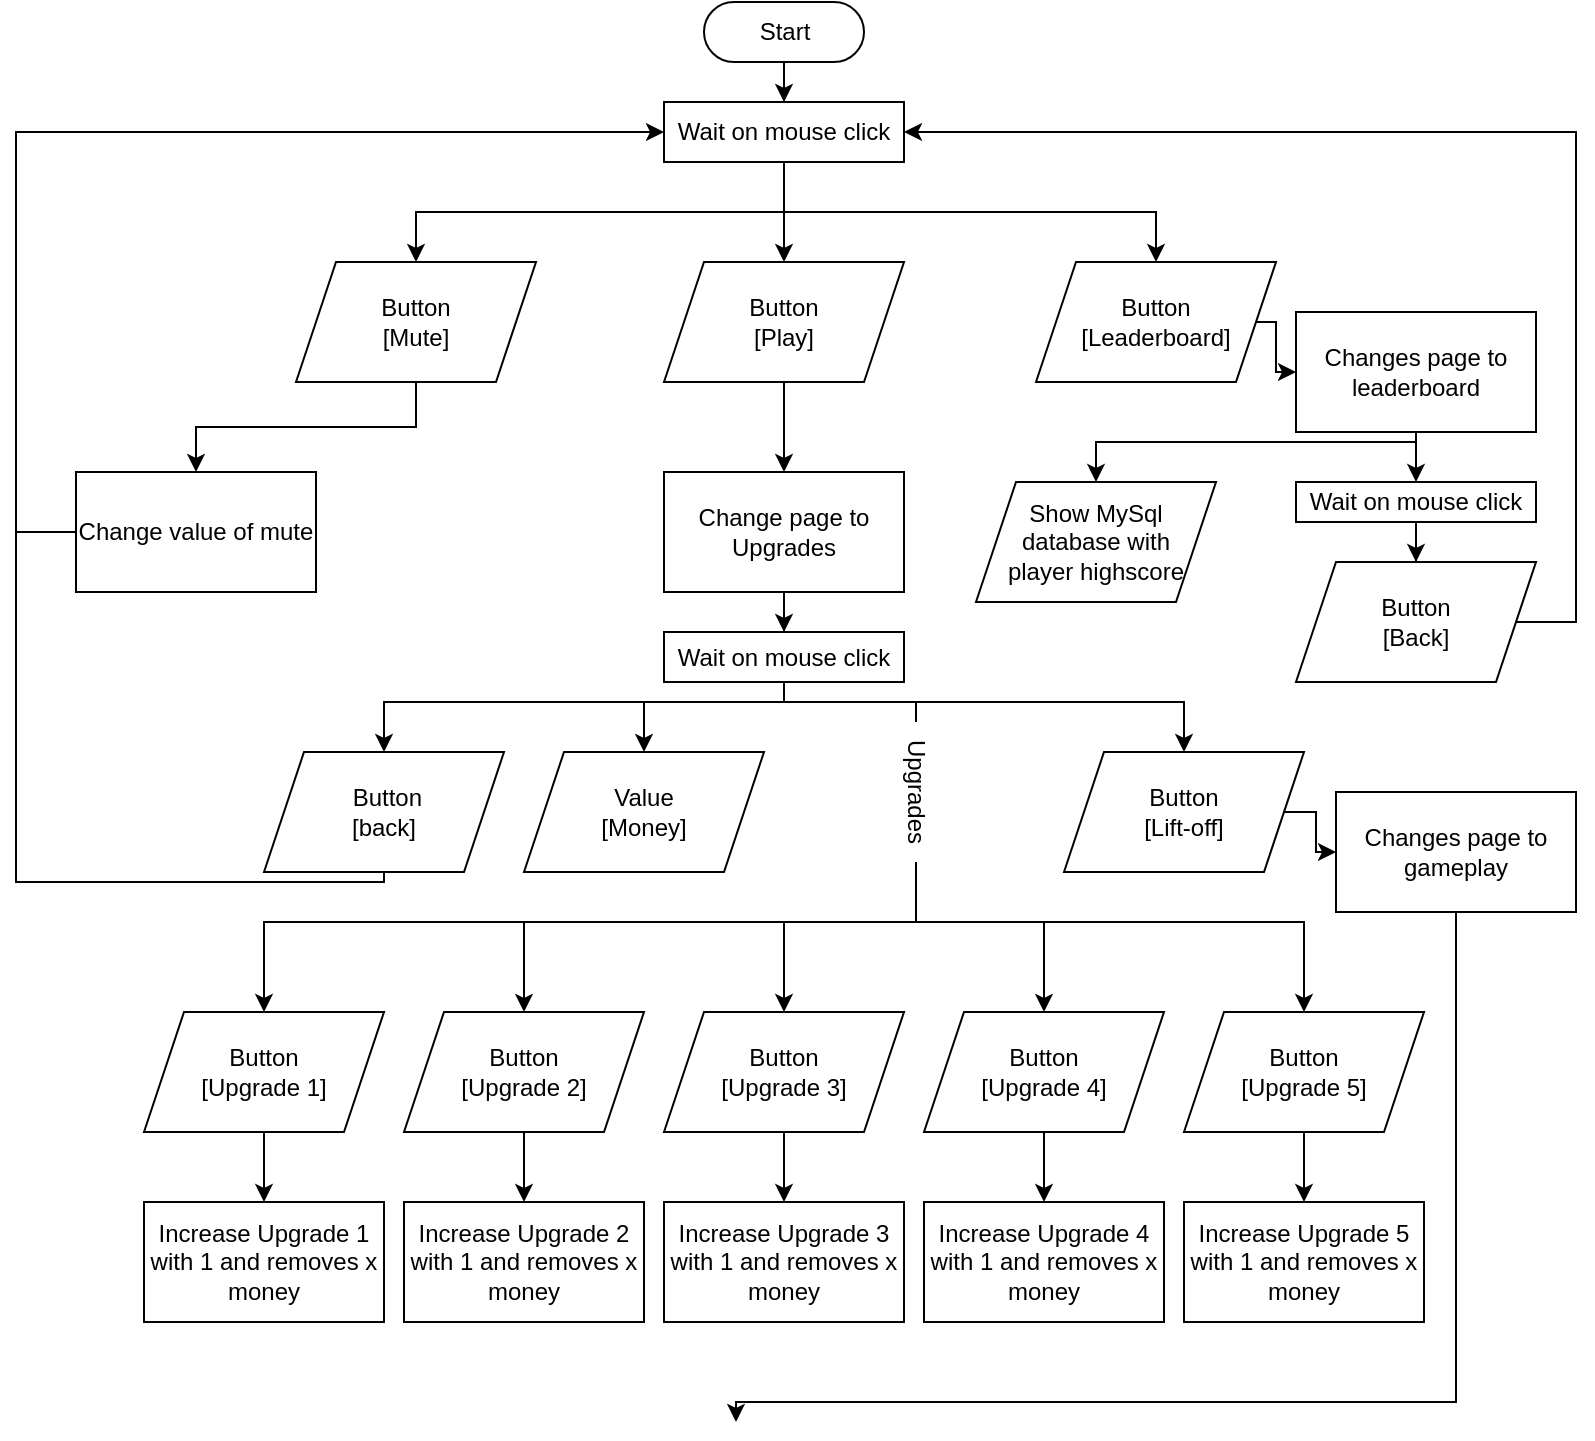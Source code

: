 <mxfile version="20.4.0" type="github" pages="2">
  <diagram id="JRtO3uCRSGHWPy1Gsi4H" name="Home">
    <mxGraphModel dx="1138" dy="603" grid="1" gridSize="10" guides="1" tooltips="1" connect="1" arrows="1" fold="1" page="1" pageScale="1" pageWidth="827" pageHeight="1169" background="none" math="0" shadow="0">
      <root>
        <mxCell id="0" />
        <mxCell id="1" parent="0" />
        <mxCell id="j-AFLuwUAug6J3NakIzQ-23" value="" style="edgeStyle=orthogonalEdgeStyle;rounded=0;orthogonalLoop=1;jettySize=auto;html=1;" edge="1" parent="1" source="wWn_Wf7Ni0Wo3wGpxMCp-1" target="j-AFLuwUAug6J3NakIzQ-22">
          <mxGeometry relative="1" as="geometry" />
        </mxCell>
        <mxCell id="wWn_Wf7Ni0Wo3wGpxMCp-1" value="Start" style="html=1;dashed=0;whitespace=wrap;shape=mxgraph.dfd.start" vertex="1" parent="1">
          <mxGeometry x="374" y="20" width="80" height="30" as="geometry" />
        </mxCell>
        <mxCell id="wWn_Wf7Ni0Wo3wGpxMCp-16" value="" style="edgeStyle=orthogonalEdgeStyle;rounded=0;orthogonalLoop=1;jettySize=auto;html=1;" edge="1" parent="1" source="wWn_Wf7Ni0Wo3wGpxMCp-2" target="wWn_Wf7Ni0Wo3wGpxMCp-15">
          <mxGeometry relative="1" as="geometry" />
        </mxCell>
        <mxCell id="wWn_Wf7Ni0Wo3wGpxMCp-2" value="Button&lt;br&gt;[Play]" style="shape=parallelogram;perimeter=parallelogramPerimeter;whiteSpace=wrap;html=1;fixedSize=1;dashed=0;" vertex="1" parent="1">
          <mxGeometry x="354" y="150" width="120" height="60" as="geometry" />
        </mxCell>
        <mxCell id="j-AFLuwUAug6J3NakIzQ-38" style="edgeStyle=orthogonalEdgeStyle;rounded=0;orthogonalLoop=1;jettySize=auto;html=1;exitX=1;exitY=0.5;exitDx=0;exitDy=0;entryX=0;entryY=0.5;entryDx=0;entryDy=0;" edge="1" parent="1" source="wWn_Wf7Ni0Wo3wGpxMCp-4" target="wWn_Wf7Ni0Wo3wGpxMCp-11">
          <mxGeometry relative="1" as="geometry">
            <Array as="points">
              <mxPoint x="660" y="180" />
              <mxPoint x="660" y="205" />
            </Array>
          </mxGeometry>
        </mxCell>
        <mxCell id="wWn_Wf7Ni0Wo3wGpxMCp-4" value="Button&lt;br&gt;[Leaderboard]" style="shape=parallelogram;perimeter=parallelogramPerimeter;whiteSpace=wrap;html=1;fixedSize=1;" vertex="1" parent="1">
          <mxGeometry x="540" y="150" width="120" height="60" as="geometry" />
        </mxCell>
        <mxCell id="wWn_Wf7Ni0Wo3wGpxMCp-14" value="" style="edgeStyle=orthogonalEdgeStyle;rounded=0;orthogonalLoop=1;jettySize=auto;html=1;" edge="1" parent="1" source="wWn_Wf7Ni0Wo3wGpxMCp-5" target="wWn_Wf7Ni0Wo3wGpxMCp-13">
          <mxGeometry relative="1" as="geometry" />
        </mxCell>
        <mxCell id="wWn_Wf7Ni0Wo3wGpxMCp-5" value="Button&lt;br&gt;[Mute]" style="shape=parallelogram;perimeter=parallelogramPerimeter;whiteSpace=wrap;html=1;fixedSize=1;" vertex="1" parent="1">
          <mxGeometry x="170" y="150" width="120" height="60" as="geometry" />
        </mxCell>
        <mxCell id="j-AFLuwUAug6J3NakIzQ-33" value="" style="edgeStyle=orthogonalEdgeStyle;rounded=0;orthogonalLoop=1;jettySize=auto;html=1;" edge="1" parent="1" source="wWn_Wf7Ni0Wo3wGpxMCp-11" target="j-AFLuwUAug6J3NakIzQ-32">
          <mxGeometry relative="1" as="geometry" />
        </mxCell>
        <mxCell id="j-AFLuwUAug6J3NakIzQ-37" style="edgeStyle=orthogonalEdgeStyle;rounded=0;orthogonalLoop=1;jettySize=auto;html=1;exitX=0.5;exitY=1;exitDx=0;exitDy=0;entryX=0.5;entryY=0;entryDx=0;entryDy=0;" edge="1" parent="1" source="wWn_Wf7Ni0Wo3wGpxMCp-11" target="wWn_Wf7Ni0Wo3wGpxMCp-37">
          <mxGeometry relative="1" as="geometry">
            <Array as="points">
              <mxPoint x="730" y="240" />
              <mxPoint x="570" y="240" />
            </Array>
          </mxGeometry>
        </mxCell>
        <mxCell id="wWn_Wf7Ni0Wo3wGpxMCp-11" value="Changes page to leaderboard" style="whiteSpace=wrap;html=1;" vertex="1" parent="1">
          <mxGeometry x="670" y="175" width="120" height="60" as="geometry" />
        </mxCell>
        <mxCell id="wWn_Wf7Ni0Wo3wGpxMCp-13" value="Change value of mute" style="whiteSpace=wrap;html=1;" vertex="1" parent="1">
          <mxGeometry x="60" y="255" width="120" height="60" as="geometry" />
        </mxCell>
        <mxCell id="j-AFLuwUAug6J3NakIzQ-41" value="" style="edgeStyle=orthogonalEdgeStyle;rounded=0;orthogonalLoop=1;jettySize=auto;html=1;" edge="1" parent="1" source="wWn_Wf7Ni0Wo3wGpxMCp-15" target="j-AFLuwUAug6J3NakIzQ-40">
          <mxGeometry relative="1" as="geometry" />
        </mxCell>
        <mxCell id="wWn_Wf7Ni0Wo3wGpxMCp-15" value="Change page to Upgrades" style="whiteSpace=wrap;html=1;dashed=0;" vertex="1" parent="1">
          <mxGeometry x="354" y="255" width="120" height="60" as="geometry" />
        </mxCell>
        <mxCell id="j-AFLuwUAug6J3NakIzQ-6" style="edgeStyle=orthogonalEdgeStyle;rounded=0;orthogonalLoop=1;jettySize=auto;html=1;" edge="1" parent="1" target="j-AFLuwUAug6J3NakIzQ-1">
          <mxGeometry relative="1" as="geometry">
            <mxPoint x="480" y="450" as="sourcePoint" />
            <Array as="points">
              <mxPoint x="480" y="455" />
              <mxPoint x="480" y="480" />
              <mxPoint x="414" y="480" />
            </Array>
          </mxGeometry>
        </mxCell>
        <mxCell id="j-AFLuwUAug6J3NakIzQ-7" style="edgeStyle=orthogonalEdgeStyle;rounded=0;orthogonalLoop=1;jettySize=auto;html=1;entryX=0.5;entryY=0;entryDx=0;entryDy=0;" edge="1" parent="1" target="j-AFLuwUAug6J3NakIzQ-4">
          <mxGeometry relative="1" as="geometry">
            <mxPoint x="480" y="450" as="sourcePoint" />
            <Array as="points">
              <mxPoint x="480" y="455" />
              <mxPoint x="480" y="480" />
              <mxPoint x="544" y="480" />
            </Array>
          </mxGeometry>
        </mxCell>
        <mxCell id="j-AFLuwUAug6J3NakIzQ-8" style="edgeStyle=orthogonalEdgeStyle;rounded=0;orthogonalLoop=1;jettySize=auto;html=1;entryX=0.5;entryY=0;entryDx=0;entryDy=0;" edge="1" parent="1" target="j-AFLuwUAug6J3NakIzQ-5">
          <mxGeometry relative="1" as="geometry">
            <mxPoint x="480" y="450" as="sourcePoint" />
            <Array as="points">
              <mxPoint x="480" y="455" />
              <mxPoint x="480" y="480" />
              <mxPoint x="674" y="480" />
            </Array>
          </mxGeometry>
        </mxCell>
        <mxCell id="j-AFLuwUAug6J3NakIzQ-9" style="edgeStyle=orthogonalEdgeStyle;rounded=0;orthogonalLoop=1;jettySize=auto;html=1;" edge="1" parent="1" target="j-AFLuwUAug6J3NakIzQ-2">
          <mxGeometry relative="1" as="geometry">
            <mxPoint x="480" y="460" as="sourcePoint" />
            <Array as="points">
              <mxPoint x="480" y="455" />
              <mxPoint x="480" y="480" />
              <mxPoint x="284" y="480" />
            </Array>
          </mxGeometry>
        </mxCell>
        <mxCell id="j-AFLuwUAug6J3NakIzQ-10" style="edgeStyle=orthogonalEdgeStyle;rounded=0;orthogonalLoop=1;jettySize=auto;html=1;exitX=1;exitY=0.5;exitDx=0;exitDy=0;" edge="1" parent="1" target="j-AFLuwUAug6J3NakIzQ-3">
          <mxGeometry relative="1" as="geometry">
            <mxPoint x="480" y="450" as="sourcePoint" />
            <Array as="points">
              <mxPoint x="480" y="480" />
              <mxPoint x="154" y="480" />
            </Array>
          </mxGeometry>
        </mxCell>
        <mxCell id="wWn_Wf7Ni0Wo3wGpxMCp-19" value="Value&lt;br&gt;[Money]" style="shape=parallelogram;perimeter=parallelogramPerimeter;whiteSpace=wrap;html=1;fixedSize=1;dashed=0;" vertex="1" parent="1">
          <mxGeometry x="284" y="395" width="120" height="60" as="geometry" />
        </mxCell>
        <mxCell id="wWn_Wf7Ni0Wo3wGpxMCp-36" value="" style="edgeStyle=orthogonalEdgeStyle;rounded=0;orthogonalLoop=1;jettySize=auto;html=1;" edge="1" parent="1" source="wWn_Wf7Ni0Wo3wGpxMCp-20" target="wWn_Wf7Ni0Wo3wGpxMCp-35">
          <mxGeometry relative="1" as="geometry">
            <Array as="points">
              <mxPoint x="680" y="425" />
              <mxPoint x="680" y="445" />
            </Array>
          </mxGeometry>
        </mxCell>
        <mxCell id="wWn_Wf7Ni0Wo3wGpxMCp-20" value="Button&lt;br&gt;[Lift-off]" style="shape=parallelogram;perimeter=parallelogramPerimeter;whiteSpace=wrap;html=1;fixedSize=1;dashed=0;" vertex="1" parent="1">
          <mxGeometry x="554" y="395" width="120" height="60" as="geometry" />
        </mxCell>
        <mxCell id="j-AFLuwUAug6J3NakIzQ-46" style="edgeStyle=orthogonalEdgeStyle;rounded=0;orthogonalLoop=1;jettySize=auto;html=1;exitX=0.5;exitY=1;exitDx=0;exitDy=0;entryX=0;entryY=0.5;entryDx=0;entryDy=0;" edge="1" parent="1" source="wWn_Wf7Ni0Wo3wGpxMCp-21" target="j-AFLuwUAug6J3NakIzQ-22">
          <mxGeometry relative="1" as="geometry">
            <mxPoint x="30" y="220" as="targetPoint" />
            <Array as="points">
              <mxPoint x="214" y="460" />
              <mxPoint x="30" y="460" />
              <mxPoint x="30" y="85" />
            </Array>
          </mxGeometry>
        </mxCell>
        <mxCell id="wWn_Wf7Ni0Wo3wGpxMCp-21" value="&amp;nbsp;Button&lt;br&gt;[back]" style="shape=parallelogram;perimeter=parallelogramPerimeter;whiteSpace=wrap;html=1;fixedSize=1;dashed=0;" vertex="1" parent="1">
          <mxGeometry x="154" y="395" width="120" height="60" as="geometry" />
        </mxCell>
        <mxCell id="j-AFLuwUAug6J3NakIzQ-55" style="edgeStyle=orthogonalEdgeStyle;rounded=0;orthogonalLoop=1;jettySize=auto;html=1;exitX=0.5;exitY=1;exitDx=0;exitDy=0;" edge="1" parent="1" source="wWn_Wf7Ni0Wo3wGpxMCp-35">
          <mxGeometry relative="1" as="geometry">
            <mxPoint x="390" y="730" as="targetPoint" />
            <Array as="points">
              <mxPoint x="750" y="720" />
              <mxPoint x="390" y="720" />
            </Array>
          </mxGeometry>
        </mxCell>
        <mxCell id="wWn_Wf7Ni0Wo3wGpxMCp-35" value="Changes page to gameplay" style="whiteSpace=wrap;html=1;dashed=0;" vertex="1" parent="1">
          <mxGeometry x="690" y="415" width="120" height="60" as="geometry" />
        </mxCell>
        <mxCell id="wWn_Wf7Ni0Wo3wGpxMCp-37" value="Show MySql database with&lt;br&gt;player highscore" style="shape=parallelogram;perimeter=parallelogramPerimeter;whiteSpace=wrap;html=1;fixedSize=1;" vertex="1" parent="1">
          <mxGeometry x="510" y="260" width="120" height="60" as="geometry" />
        </mxCell>
        <mxCell id="j-AFLuwUAug6J3NakIzQ-16" value="" style="edgeStyle=orthogonalEdgeStyle;rounded=0;orthogonalLoop=1;jettySize=auto;html=1;" edge="1" parent="1" source="j-AFLuwUAug6J3NakIzQ-1" target="j-AFLuwUAug6J3NakIzQ-15">
          <mxGeometry relative="1" as="geometry" />
        </mxCell>
        <mxCell id="j-AFLuwUAug6J3NakIzQ-1" value="Button&lt;br&gt;[Upgrade 3]" style="shape=parallelogram;perimeter=parallelogramPerimeter;whiteSpace=wrap;html=1;fixedSize=1;" vertex="1" parent="1">
          <mxGeometry x="354" y="525" width="120" height="60" as="geometry" />
        </mxCell>
        <mxCell id="j-AFLuwUAug6J3NakIzQ-14" value="" style="edgeStyle=orthogonalEdgeStyle;rounded=0;orthogonalLoop=1;jettySize=auto;html=1;" edge="1" parent="1" source="j-AFLuwUAug6J3NakIzQ-2" target="j-AFLuwUAug6J3NakIzQ-13">
          <mxGeometry relative="1" as="geometry" />
        </mxCell>
        <mxCell id="j-AFLuwUAug6J3NakIzQ-2" value="Button&lt;br&gt;[Upgrade 2]" style="shape=parallelogram;perimeter=parallelogramPerimeter;whiteSpace=wrap;html=1;fixedSize=1;" vertex="1" parent="1">
          <mxGeometry x="224" y="525" width="120" height="60" as="geometry" />
        </mxCell>
        <mxCell id="j-AFLuwUAug6J3NakIzQ-12" value="" style="edgeStyle=orthogonalEdgeStyle;rounded=0;orthogonalLoop=1;jettySize=auto;html=1;" edge="1" parent="1" source="j-AFLuwUAug6J3NakIzQ-3" target="j-AFLuwUAug6J3NakIzQ-11">
          <mxGeometry relative="1" as="geometry" />
        </mxCell>
        <mxCell id="j-AFLuwUAug6J3NakIzQ-3" value="Button&lt;br&gt;[Upgrade 1]" style="shape=parallelogram;perimeter=parallelogramPerimeter;whiteSpace=wrap;html=1;fixedSize=1;" vertex="1" parent="1">
          <mxGeometry x="94" y="525" width="120" height="60" as="geometry" />
        </mxCell>
        <mxCell id="j-AFLuwUAug6J3NakIzQ-18" value="" style="edgeStyle=orthogonalEdgeStyle;rounded=0;orthogonalLoop=1;jettySize=auto;html=1;" edge="1" parent="1" source="j-AFLuwUAug6J3NakIzQ-4" target="j-AFLuwUAug6J3NakIzQ-17">
          <mxGeometry relative="1" as="geometry" />
        </mxCell>
        <mxCell id="j-AFLuwUAug6J3NakIzQ-4" value="Button&lt;br&gt;[Upgrade 4]" style="shape=parallelogram;perimeter=parallelogramPerimeter;whiteSpace=wrap;html=1;fixedSize=1;" vertex="1" parent="1">
          <mxGeometry x="484" y="525" width="120" height="60" as="geometry" />
        </mxCell>
        <mxCell id="j-AFLuwUAug6J3NakIzQ-20" value="" style="edgeStyle=orthogonalEdgeStyle;rounded=0;orthogonalLoop=1;jettySize=auto;html=1;" edge="1" parent="1" source="j-AFLuwUAug6J3NakIzQ-5" target="j-AFLuwUAug6J3NakIzQ-19">
          <mxGeometry relative="1" as="geometry" />
        </mxCell>
        <mxCell id="j-AFLuwUAug6J3NakIzQ-5" value="Button&lt;br&gt;[Upgrade 5]" style="shape=parallelogram;perimeter=parallelogramPerimeter;whiteSpace=wrap;html=1;fixedSize=1;" vertex="1" parent="1">
          <mxGeometry x="614" y="525" width="120" height="60" as="geometry" />
        </mxCell>
        <mxCell id="j-AFLuwUAug6J3NakIzQ-11" value="Increase Upgrade 1 with 1 and removes x money" style="whiteSpace=wrap;html=1;" vertex="1" parent="1">
          <mxGeometry x="94" y="620" width="120" height="60" as="geometry" />
        </mxCell>
        <mxCell id="j-AFLuwUAug6J3NakIzQ-13" value="Increase Upgrade 2 with 1 and removes x money" style="whiteSpace=wrap;html=1;" vertex="1" parent="1">
          <mxGeometry x="224" y="620" width="120" height="60" as="geometry" />
        </mxCell>
        <mxCell id="j-AFLuwUAug6J3NakIzQ-15" value="Increase Upgrade 3 with 1 and removes x money" style="whiteSpace=wrap;html=1;" vertex="1" parent="1">
          <mxGeometry x="354" y="620" width="120" height="60" as="geometry" />
        </mxCell>
        <mxCell id="j-AFLuwUAug6J3NakIzQ-17" value="Increase Upgrade 4 with 1 and removes x money" style="whiteSpace=wrap;html=1;" vertex="1" parent="1">
          <mxGeometry x="484" y="620" width="120" height="60" as="geometry" />
        </mxCell>
        <mxCell id="j-AFLuwUAug6J3NakIzQ-19" value="Increase Upgrade 5 with 1 and removes x money" style="whiteSpace=wrap;html=1;" vertex="1" parent="1">
          <mxGeometry x="614" y="620" width="120" height="60" as="geometry" />
        </mxCell>
        <mxCell id="j-AFLuwUAug6J3NakIzQ-25" style="edgeStyle=orthogonalEdgeStyle;rounded=0;orthogonalLoop=1;jettySize=auto;html=1;exitX=0.5;exitY=1;exitDx=0;exitDy=0;entryX=0.5;entryY=0;entryDx=0;entryDy=0;" edge="1" parent="1" source="j-AFLuwUAug6J3NakIzQ-22" target="wWn_Wf7Ni0Wo3wGpxMCp-2">
          <mxGeometry relative="1" as="geometry" />
        </mxCell>
        <mxCell id="j-AFLuwUAug6J3NakIzQ-26" style="edgeStyle=orthogonalEdgeStyle;rounded=0;orthogonalLoop=1;jettySize=auto;html=1;exitX=0.5;exitY=1;exitDx=0;exitDy=0;" edge="1" parent="1" source="j-AFLuwUAug6J3NakIzQ-22" target="wWn_Wf7Ni0Wo3wGpxMCp-5">
          <mxGeometry relative="1" as="geometry" />
        </mxCell>
        <mxCell id="j-AFLuwUAug6J3NakIzQ-28" style="edgeStyle=orthogonalEdgeStyle;rounded=0;orthogonalLoop=1;jettySize=auto;html=1;exitX=0.5;exitY=1;exitDx=0;exitDy=0;" edge="1" parent="1" source="j-AFLuwUAug6J3NakIzQ-22" target="wWn_Wf7Ni0Wo3wGpxMCp-4">
          <mxGeometry relative="1" as="geometry" />
        </mxCell>
        <mxCell id="j-AFLuwUAug6J3NakIzQ-22" value="Wait on mouse click" style="whiteSpace=wrap;html=1;dashed=0;" vertex="1" parent="1">
          <mxGeometry x="354" y="70" width="120" height="30" as="geometry" />
        </mxCell>
        <mxCell id="j-AFLuwUAug6J3NakIzQ-31" value="" style="endArrow=none;html=1;rounded=0;exitX=0;exitY=0.5;exitDx=0;exitDy=0;" edge="1" parent="1" source="wWn_Wf7Ni0Wo3wGpxMCp-13">
          <mxGeometry width="50" height="50" relative="1" as="geometry">
            <mxPoint x="210" y="290" as="sourcePoint" />
            <mxPoint x="30" y="285" as="targetPoint" />
          </mxGeometry>
        </mxCell>
        <mxCell id="j-AFLuwUAug6J3NakIzQ-35" value="" style="edgeStyle=orthogonalEdgeStyle;rounded=0;orthogonalLoop=1;jettySize=auto;html=1;" edge="1" parent="1" source="j-AFLuwUAug6J3NakIzQ-32" target="j-AFLuwUAug6J3NakIzQ-34">
          <mxGeometry relative="1" as="geometry" />
        </mxCell>
        <mxCell id="j-AFLuwUAug6J3NakIzQ-32" value="Wait on mouse click" style="whiteSpace=wrap;html=1;" vertex="1" parent="1">
          <mxGeometry x="670" y="260" width="120" height="20" as="geometry" />
        </mxCell>
        <mxCell id="j-AFLuwUAug6J3NakIzQ-36" style="edgeStyle=orthogonalEdgeStyle;rounded=0;orthogonalLoop=1;jettySize=auto;html=1;exitX=1;exitY=0.5;exitDx=0;exitDy=0;entryX=1;entryY=0.5;entryDx=0;entryDy=0;" edge="1" parent="1" source="j-AFLuwUAug6J3NakIzQ-34" target="j-AFLuwUAug6J3NakIzQ-22">
          <mxGeometry relative="1" as="geometry">
            <Array as="points">
              <mxPoint x="810" y="330" />
              <mxPoint x="810" y="85" />
            </Array>
          </mxGeometry>
        </mxCell>
        <mxCell id="j-AFLuwUAug6J3NakIzQ-34" value="Button&lt;br&gt;[Back]" style="shape=parallelogram;perimeter=parallelogramPerimeter;whiteSpace=wrap;html=1;fixedSize=1;" vertex="1" parent="1">
          <mxGeometry x="670" y="300" width="120" height="60" as="geometry" />
        </mxCell>
        <mxCell id="j-AFLuwUAug6J3NakIzQ-42" style="edgeStyle=orthogonalEdgeStyle;rounded=0;orthogonalLoop=1;jettySize=auto;html=1;exitX=0.5;exitY=1;exitDx=0;exitDy=0;" edge="1" parent="1" source="j-AFLuwUAug6J3NakIzQ-40" target="wWn_Wf7Ni0Wo3wGpxMCp-21">
          <mxGeometry relative="1" as="geometry">
            <Array as="points">
              <mxPoint x="414" y="370" />
              <mxPoint x="214" y="370" />
            </Array>
          </mxGeometry>
        </mxCell>
        <mxCell id="j-AFLuwUAug6J3NakIzQ-43" style="edgeStyle=orthogonalEdgeStyle;rounded=0;orthogonalLoop=1;jettySize=auto;html=1;exitX=0.5;exitY=1;exitDx=0;exitDy=0;entryX=0.5;entryY=0;entryDx=0;entryDy=0;" edge="1" parent="1" source="j-AFLuwUAug6J3NakIzQ-40" target="wWn_Wf7Ni0Wo3wGpxMCp-19">
          <mxGeometry relative="1" as="geometry">
            <Array as="points">
              <mxPoint x="414" y="370" />
              <mxPoint x="344" y="370" />
            </Array>
          </mxGeometry>
        </mxCell>
        <mxCell id="j-AFLuwUAug6J3NakIzQ-45" style="edgeStyle=orthogonalEdgeStyle;rounded=0;orthogonalLoop=1;jettySize=auto;html=1;exitX=0.5;exitY=1;exitDx=0;exitDy=0;entryX=0.5;entryY=0;entryDx=0;entryDy=0;" edge="1" parent="1" source="j-AFLuwUAug6J3NakIzQ-40" target="wWn_Wf7Ni0Wo3wGpxMCp-20">
          <mxGeometry relative="1" as="geometry">
            <Array as="points">
              <mxPoint x="414" y="370" />
              <mxPoint x="614" y="370" />
            </Array>
          </mxGeometry>
        </mxCell>
        <mxCell id="j-AFLuwUAug6J3NakIzQ-40" value="Wait on mouse click" style="whiteSpace=wrap;html=1;dashed=0;" vertex="1" parent="1">
          <mxGeometry x="354" y="335" width="120" height="25" as="geometry" />
        </mxCell>
        <mxCell id="j-AFLuwUAug6J3NakIzQ-47" value="" style="endArrow=none;html=1;rounded=0;startArrow=none;" edge="1" parent="1">
          <mxGeometry width="50" height="50" relative="1" as="geometry">
            <mxPoint x="480" y="380" as="sourcePoint" />
            <mxPoint x="480" y="370" as="targetPoint" />
          </mxGeometry>
        </mxCell>
        <mxCell id="j-AFLuwUAug6J3NakIzQ-50" value="" style="endArrow=none;html=1;rounded=0;" edge="1" parent="1">
          <mxGeometry width="50" height="50" relative="1" as="geometry">
            <mxPoint x="480" y="460" as="sourcePoint" />
            <mxPoint x="480" y="450" as="targetPoint" />
          </mxGeometry>
        </mxCell>
        <mxCell id="j-AFLuwUAug6J3NakIzQ-53" value="Upgrades" style="text;html=1;strokeColor=none;fillColor=none;align=center;verticalAlign=middle;whiteSpace=wrap;rounded=0;rotation=90;" vertex="1" parent="1">
          <mxGeometry x="450" y="400" width="60" height="30" as="geometry" />
        </mxCell>
      </root>
    </mxGraphModel>
  </diagram>
  <diagram id="a7Vft6mYhVxBmruAPYLL" name="Gameplay">
    <mxGraphModel dx="1422" dy="754" grid="1" gridSize="10" guides="1" tooltips="1" connect="1" arrows="1" fold="1" page="1" pageScale="1" pageWidth="827" pageHeight="1169" math="1" shadow="0">
      <root>
        <mxCell id="0" />
        <mxCell id="1" parent="0" />
      </root>
    </mxGraphModel>
  </diagram>
</mxfile>
